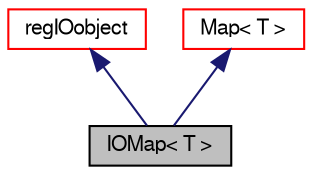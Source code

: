 digraph "IOMap&lt; T &gt;"
{
  bgcolor="transparent";
  edge [fontname="FreeSans",fontsize="10",labelfontname="FreeSans",labelfontsize="10"];
  node [fontname="FreeSans",fontsize="10",shape=record];
  Node7 [label="IOMap\< T \>",height=0.2,width=0.4,color="black", fillcolor="grey75", style="filled", fontcolor="black"];
  Node8 -> Node7 [dir="back",color="midnightblue",fontsize="10",style="solid",fontname="FreeSans"];
  Node8 [label="regIOobject",height=0.2,width=0.4,color="red",URL="$a26334.html",tooltip="regIOobject is an abstract class derived from IOobject to handle automatic object registration with t..."];
  Node15 -> Node7 [dir="back",color="midnightblue",fontsize="10",style="solid",fontname="FreeSans"];
  Node15 [label="Map\< T \>",height=0.2,width=0.4,color="red",URL="$a25730.html",tooltip="A HashTable to objects of type <T> with a label key. "];
}
